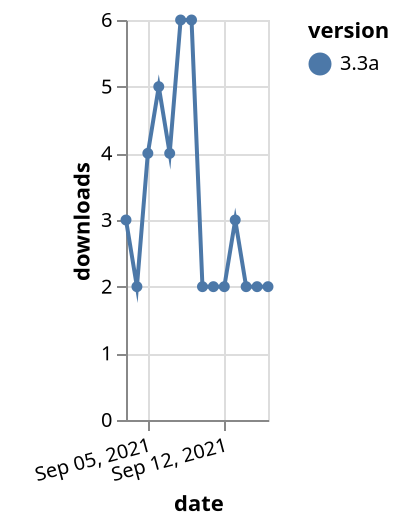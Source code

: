 {"$schema": "https://vega.github.io/schema/vega-lite/v5.json", "description": "A simple bar chart with embedded data.", "data": {"values": [{"date": "2021-09-03", "total": 4720, "delta": 3, "version": "3.3a"}, {"date": "2021-09-04", "total": 4722, "delta": 2, "version": "3.3a"}, {"date": "2021-09-05", "total": 4726, "delta": 4, "version": "3.3a"}, {"date": "2021-09-06", "total": 4731, "delta": 5, "version": "3.3a"}, {"date": "2021-09-07", "total": 4735, "delta": 4, "version": "3.3a"}, {"date": "2021-09-08", "total": 4741, "delta": 6, "version": "3.3a"}, {"date": "2021-09-09", "total": 4747, "delta": 6, "version": "3.3a"}, {"date": "2021-09-10", "total": 4749, "delta": 2, "version": "3.3a"}, {"date": "2021-09-11", "total": 4751, "delta": 2, "version": "3.3a"}, {"date": "2021-09-12", "total": 4753, "delta": 2, "version": "3.3a"}, {"date": "2021-09-13", "total": 4756, "delta": 3, "version": "3.3a"}, {"date": "2021-09-14", "total": 4758, "delta": 2, "version": "3.3a"}, {"date": "2021-09-15", "total": 4760, "delta": 2, "version": "3.3a"}, {"date": "2021-09-16", "total": 4762, "delta": 2, "version": "3.3a"}]}, "width": "container", "mark": {"type": "line", "point": {"filled": true}}, "encoding": {"x": {"field": "date", "type": "temporal", "timeUnit": "yearmonthdate", "title": "date", "axis": {"labelAngle": -15}}, "y": {"field": "delta", "type": "quantitative", "title": "downloads"}, "color": {"field": "version", "type": "nominal"}, "tooltip": {"field": "delta"}}}